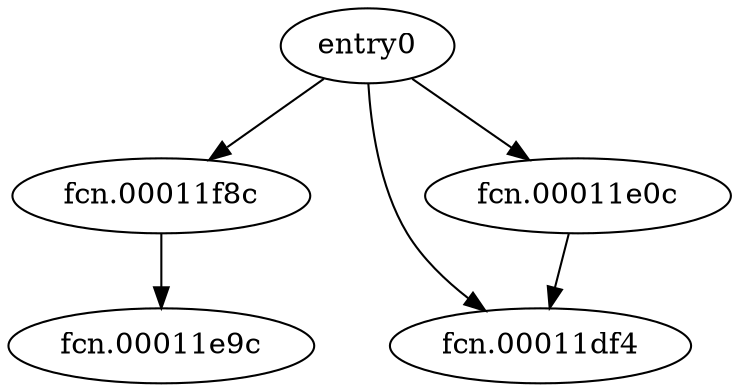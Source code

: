 digraph code {
  "0x00011d9c" [label="entry0"];
  "0x00011d9c" -> "0x00011f8c";
  "0x00011f8c" [label="fcn.00011f8c"];
  "0x00011d9c" -> "0x00011df4";
  "0x00011df4" [label="fcn.00011df4"];
  "0x00011d9c" -> "0x00011e0c";
  "0x00011e0c" [label="fcn.00011e0c"];
  "0x00011f8c" [label="fcn.00011f8c"];
  "0x00011f8c" -> "0x00011e9c";
  "0x00011e9c" [label="fcn.00011e9c"];
  "0x00011e0c" [label="fcn.00011e0c"];
  "0x00011e0c" -> "0x00011df4";
  "0x00011df4" [label="fcn.00011df4"];
}